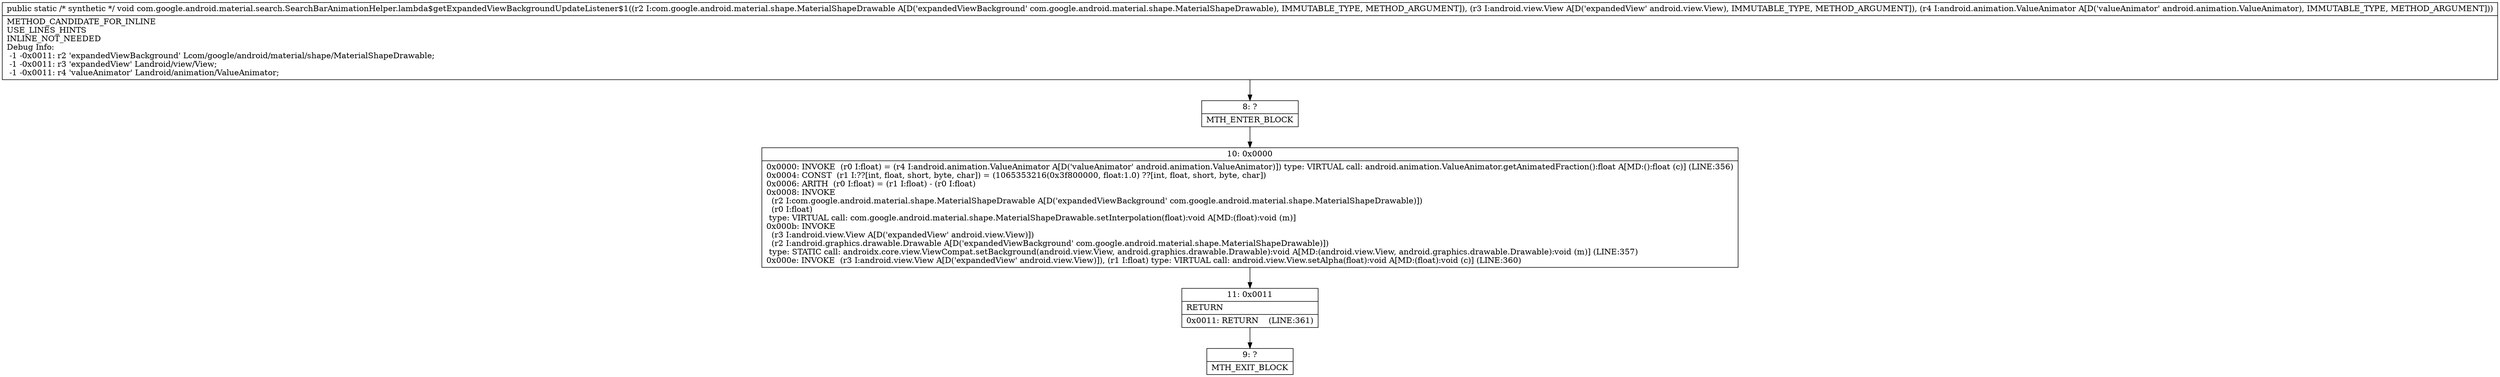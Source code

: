 digraph "CFG forcom.google.android.material.search.SearchBarAnimationHelper.lambda$getExpandedViewBackgroundUpdateListener$1(Lcom\/google\/android\/material\/shape\/MaterialShapeDrawable;Landroid\/view\/View;Landroid\/animation\/ValueAnimator;)V" {
Node_8 [shape=record,label="{8\:\ ?|MTH_ENTER_BLOCK\l}"];
Node_10 [shape=record,label="{10\:\ 0x0000|0x0000: INVOKE  (r0 I:float) = (r4 I:android.animation.ValueAnimator A[D('valueAnimator' android.animation.ValueAnimator)]) type: VIRTUAL call: android.animation.ValueAnimator.getAnimatedFraction():float A[MD:():float (c)] (LINE:356)\l0x0004: CONST  (r1 I:??[int, float, short, byte, char]) = (1065353216(0x3f800000, float:1.0) ??[int, float, short, byte, char]) \l0x0006: ARITH  (r0 I:float) = (r1 I:float) \- (r0 I:float) \l0x0008: INVOKE  \l  (r2 I:com.google.android.material.shape.MaterialShapeDrawable A[D('expandedViewBackground' com.google.android.material.shape.MaterialShapeDrawable)])\l  (r0 I:float)\l type: VIRTUAL call: com.google.android.material.shape.MaterialShapeDrawable.setInterpolation(float):void A[MD:(float):void (m)]\l0x000b: INVOKE  \l  (r3 I:android.view.View A[D('expandedView' android.view.View)])\l  (r2 I:android.graphics.drawable.Drawable A[D('expandedViewBackground' com.google.android.material.shape.MaterialShapeDrawable)])\l type: STATIC call: androidx.core.view.ViewCompat.setBackground(android.view.View, android.graphics.drawable.Drawable):void A[MD:(android.view.View, android.graphics.drawable.Drawable):void (m)] (LINE:357)\l0x000e: INVOKE  (r3 I:android.view.View A[D('expandedView' android.view.View)]), (r1 I:float) type: VIRTUAL call: android.view.View.setAlpha(float):void A[MD:(float):void (c)] (LINE:360)\l}"];
Node_11 [shape=record,label="{11\:\ 0x0011|RETURN\l|0x0011: RETURN    (LINE:361)\l}"];
Node_9 [shape=record,label="{9\:\ ?|MTH_EXIT_BLOCK\l}"];
MethodNode[shape=record,label="{public static \/* synthetic *\/ void com.google.android.material.search.SearchBarAnimationHelper.lambda$getExpandedViewBackgroundUpdateListener$1((r2 I:com.google.android.material.shape.MaterialShapeDrawable A[D('expandedViewBackground' com.google.android.material.shape.MaterialShapeDrawable), IMMUTABLE_TYPE, METHOD_ARGUMENT]), (r3 I:android.view.View A[D('expandedView' android.view.View), IMMUTABLE_TYPE, METHOD_ARGUMENT]), (r4 I:android.animation.ValueAnimator A[D('valueAnimator' android.animation.ValueAnimator), IMMUTABLE_TYPE, METHOD_ARGUMENT]))  | METHOD_CANDIDATE_FOR_INLINE\lUSE_LINES_HINTS\lINLINE_NOT_NEEDED\lDebug Info:\l  \-1 \-0x0011: r2 'expandedViewBackground' Lcom\/google\/android\/material\/shape\/MaterialShapeDrawable;\l  \-1 \-0x0011: r3 'expandedView' Landroid\/view\/View;\l  \-1 \-0x0011: r4 'valueAnimator' Landroid\/animation\/ValueAnimator;\l}"];
MethodNode -> Node_8;Node_8 -> Node_10;
Node_10 -> Node_11;
Node_11 -> Node_9;
}

